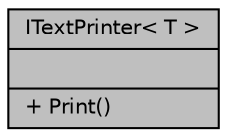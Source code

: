 digraph "ITextPrinter&lt; T &gt;"
{
 // INTERACTIVE_SVG=YES
 // LATEX_PDF_SIZE
  edge [fontname="Helvetica",fontsize="10",labelfontname="Helvetica",labelfontsize="10"];
  node [fontname="Helvetica",fontsize="10",shape=record];
  Node1 [label="{ITextPrinter\< T \>\n||+ Print()\l}",height=0.2,width=0.4,color="black", fillcolor="grey75", style="filled", fontcolor="black",tooltip="Interfaz para mostrar datos en el bot de Telegram."];
}
